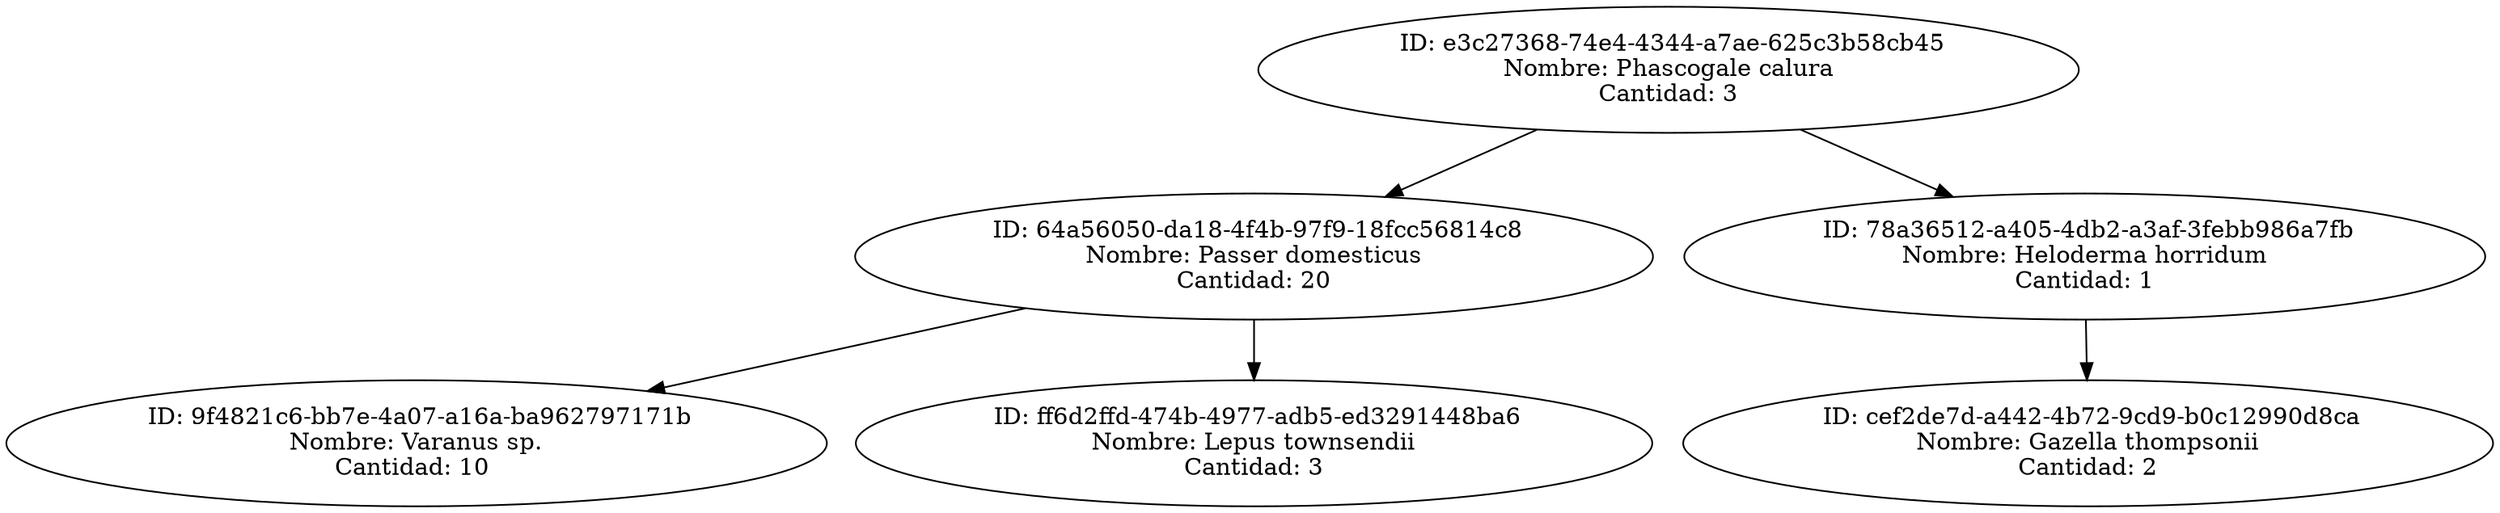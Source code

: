 digraph G {"e3c27368-74e4-4344-a7ae-625c3b58cb45"[label=" ID: e3c27368-74e4-4344-a7ae-625c3b58cb45
Nombre: Phascogale calura
Cantidad: 3"]"64a56050-da18-4f4b-97f9-18fcc56814c8"[label=" ID: 64a56050-da18-4f4b-97f9-18fcc56814c8
Nombre: Passer domesticus
Cantidad: 20 "]"e3c27368-74e4-4344-a7ae-625c3b58cb45"->"64a56050-da18-4f4b-97f9-18fcc56814c8";"e3c27368-74e4-4344-a7ae-625c3b58cb45"[label=" ID: e3c27368-74e4-4344-a7ae-625c3b58cb45
Nombre: Phascogale calura
Cantidad: 3"]"78a36512-a405-4db2-a3af-3febb986a7fb"[label=" ID: 78a36512-a405-4db2-a3af-3febb986a7fb
Nombre: Heloderma horridum
Cantidad: 1"]"e3c27368-74e4-4344-a7ae-625c3b58cb45"->"78a36512-a405-4db2-a3af-3febb986a7fb";"64a56050-da18-4f4b-97f9-18fcc56814c8"[label=" ID: 64a56050-da18-4f4b-97f9-18fcc56814c8
Nombre: Passer domesticus
Cantidad: 20"]"9f4821c6-bb7e-4a07-a16a-ba962797171b"[label=" ID: 9f4821c6-bb7e-4a07-a16a-ba962797171b
Nombre: Varanus sp.
Cantidad: 10 "]"64a56050-da18-4f4b-97f9-18fcc56814c8"->"9f4821c6-bb7e-4a07-a16a-ba962797171b";"64a56050-da18-4f4b-97f9-18fcc56814c8"[label=" ID: 64a56050-da18-4f4b-97f9-18fcc56814c8
Nombre: Passer domesticus
Cantidad: 20"]"ff6d2ffd-474b-4977-adb5-ed3291448ba6"[label=" ID: ff6d2ffd-474b-4977-adb5-ed3291448ba6
Nombre: Lepus townsendii
Cantidad: 3"]"64a56050-da18-4f4b-97f9-18fcc56814c8"->"ff6d2ffd-474b-4977-adb5-ed3291448ba6";"78a36512-a405-4db2-a3af-3febb986a7fb"[label=" ID: 78a36512-a405-4db2-a3af-3febb986a7fb
Nombre: Heloderma horridum
Cantidad: 1"]"cef2de7d-a442-4b72-9cd9-b0c12990d8ca"[label=" ID: cef2de7d-a442-4b72-9cd9-b0c12990d8ca
Nombre: Gazella thompsonii
Cantidad: 2"]"78a36512-a405-4db2-a3af-3febb986a7fb"->"cef2de7d-a442-4b72-9cd9-b0c12990d8ca";}